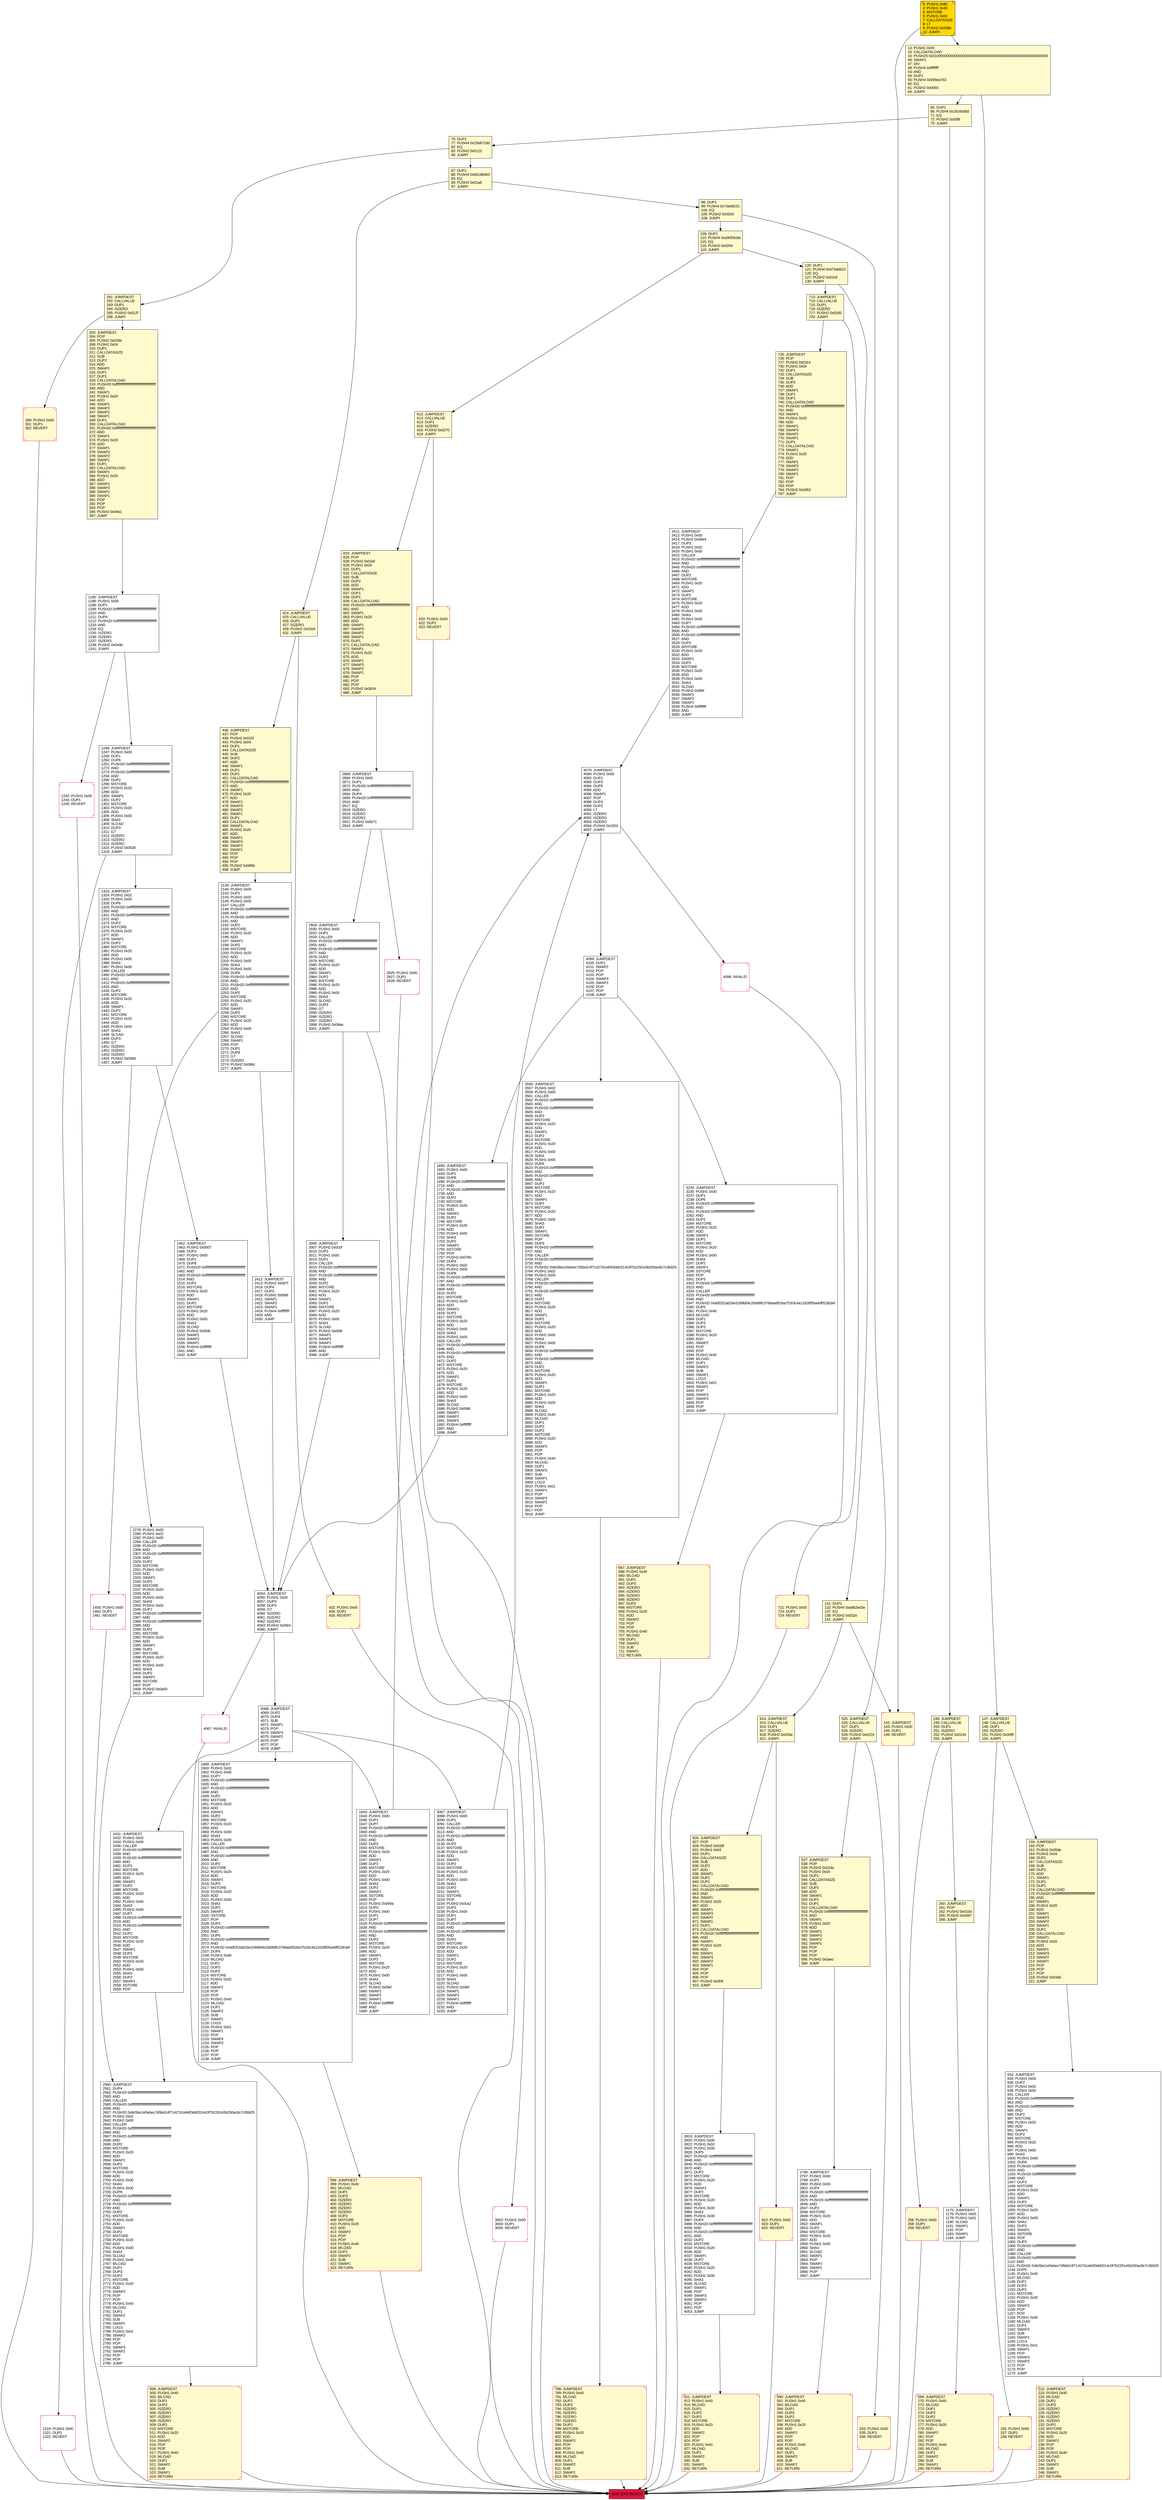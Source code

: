digraph G {
bgcolor=transparent rankdir=UD;
node [shape=box style=filled color=black fillcolor=white fontname=arial fontcolor=black];
98 [label="98: DUP1\l99: PUSH4 0x70a08231\l104: EQ\l105: PUSH2 0x020d\l108: JUMPI\l" fillcolor=lemonchiffon ];
1543 [label="1543: JUMPDEST\l1544: PUSH1 0x00\l1546: DUP1\l1547: DUP7\l1548: PUSH20 0xffffffffffffffffffffffffffffffffffffffff\l1569: AND\l1570: PUSH20 0xffffffffffffffffffffffffffffffffffffffff\l1591: AND\l1592: DUP2\l1593: MSTORE\l1594: PUSH1 0x20\l1596: ADD\l1597: SWAP1\l1598: DUP2\l1599: MSTORE\l1600: PUSH1 0x20\l1602: ADD\l1603: PUSH1 0x00\l1605: SHA3\l1606: DUP2\l1607: SWAP1\l1608: SSTORE\l1609: POP\l1610: PUSH2 0x069a\l1613: DUP3\l1614: PUSH1 0x00\l1616: DUP1\l1617: DUP7\l1618: PUSH20 0xffffffffffffffffffffffffffffffffffffffff\l1639: AND\l1640: PUSH20 0xffffffffffffffffffffffffffffffffffffffff\l1661: AND\l1662: DUP2\l1663: MSTORE\l1664: PUSH1 0x20\l1666: ADD\l1667: SWAP1\l1668: DUP2\l1669: MSTORE\l1670: PUSH1 0x20\l1672: ADD\l1673: PUSH1 0x00\l1675: SHA3\l1676: SLOAD\l1677: PUSH2 0x0fef\l1680: SWAP1\l1681: SWAP2\l1682: SWAP1\l1683: PUSH4 0xffffffff\l1688: AND\l1689: JUMP\l" ];
1175 [label="1175: JUMPDEST\l1176: PUSH1 0x00\l1178: PUSH1 0x01\l1180: SLOAD\l1181: SWAP1\l1182: POP\l1183: SWAP1\l1184: JUMP\l" ];
291 [label="291: JUMPDEST\l292: CALLVALUE\l293: DUP1\l294: ISZERO\l295: PUSH2 0x012f\l298: JUMPI\l" fillcolor=lemonchiffon ];
1319 [label="1319: PUSH1 0x00\l1321: DUP1\l1322: REVERT\l" shape=Msquare color=crimson ];
147 [label="147: JUMPDEST\l148: CALLVALUE\l149: DUP1\l150: ISZERO\l151: PUSH2 0x009f\l154: JUMPI\l" fillcolor=lemonchiffon ];
3556 [label="3556: JUMPDEST\l3557: PUSH1 0x02\l3559: PUSH1 0x00\l3561: CALLER\l3562: PUSH20 0xffffffffffffffffffffffffffffffffffffffff\l3583: AND\l3584: PUSH20 0xffffffffffffffffffffffffffffffffffffffff\l3605: AND\l3606: DUP2\l3607: MSTORE\l3608: PUSH1 0x20\l3610: ADD\l3611: SWAP1\l3612: DUP2\l3613: MSTORE\l3614: PUSH1 0x20\l3616: ADD\l3617: PUSH1 0x00\l3619: SHA3\l3620: PUSH1 0x00\l3622: DUP6\l3623: PUSH20 0xffffffffffffffffffffffffffffffffffffffff\l3644: AND\l3645: PUSH20 0xffffffffffffffffffffffffffffffffffffffff\l3666: AND\l3667: DUP2\l3668: MSTORE\l3669: PUSH1 0x20\l3671: ADD\l3672: SWAP1\l3673: DUP2\l3674: MSTORE\l3675: PUSH1 0x20\l3677: ADD\l3678: PUSH1 0x00\l3680: SHA3\l3681: DUP2\l3682: SWAP1\l3683: SSTORE\l3684: POP\l3685: DUP3\l3686: PUSH20 0xffffffffffffffffffffffffffffffffffffffff\l3707: AND\l3708: CALLER\l3709: PUSH20 0xffffffffffffffffffffffffffffffffffffffff\l3730: AND\l3731: PUSH32 0x8c5be1e5ebec7d5bd14f71427d1e84f3dd0314c0f7b2291e5b200ac8c7c3b925\l3764: PUSH1 0x02\l3766: PUSH1 0x00\l3768: CALLER\l3769: PUSH20 0xffffffffffffffffffffffffffffffffffffffff\l3790: AND\l3791: PUSH20 0xffffffffffffffffffffffffffffffffffffffff\l3812: AND\l3813: DUP2\l3814: MSTORE\l3815: PUSH1 0x20\l3817: ADD\l3818: SWAP1\l3819: DUP2\l3820: MSTORE\l3821: PUSH1 0x20\l3823: ADD\l3824: PUSH1 0x00\l3826: SHA3\l3827: PUSH1 0x00\l3829: DUP8\l3830: PUSH20 0xffffffffffffffffffffffffffffffffffffffff\l3851: AND\l3852: PUSH20 0xffffffffffffffffffffffffffffffffffffffff\l3873: AND\l3874: DUP2\l3875: MSTORE\l3876: PUSH1 0x20\l3878: ADD\l3879: SWAP1\l3880: DUP2\l3881: MSTORE\l3882: PUSH1 0x20\l3884: ADD\l3885: PUSH1 0x00\l3887: SHA3\l3888: SLOAD\l3889: PUSH1 0x40\l3891: MLOAD\l3892: DUP1\l3893: DUP3\l3894: DUP2\l3895: MSTORE\l3896: PUSH1 0x20\l3898: ADD\l3899: SWAP2\l3900: POP\l3901: POP\l3902: PUSH1 0x40\l3904: MLOAD\l3905: DUP1\l3906: SWAP2\l3907: SUB\l3908: SWAP1\l3909: LOG3\l3910: PUSH1 0x01\l3912: SWAP1\l3913: POP\l3914: SWAP3\l3915: SWAP2\l3916: POP\l3917: POP\l3918: JUMP\l" ];
299 [label="299: PUSH1 0x00\l301: DUP1\l302: REVERT\l" fillcolor=lemonchiffon shape=Msquare color=crimson ];
142 [label="142: JUMPDEST\l143: PUSH1 0x00\l145: DUP1\l146: REVERT\l" fillcolor=lemonchiffon shape=Msquare color=crimson ];
4109 [label="4109: EXIT BLOCK\l" fillcolor=crimson ];
2139 [label="2139: JUMPDEST\l2140: PUSH1 0x00\l2142: DUP1\l2143: PUSH1 0x02\l2145: PUSH1 0x00\l2147: CALLER\l2148: PUSH20 0xffffffffffffffffffffffffffffffffffffffff\l2169: AND\l2170: PUSH20 0xffffffffffffffffffffffffffffffffffffffff\l2191: AND\l2192: DUP2\l2193: MSTORE\l2194: PUSH1 0x20\l2196: ADD\l2197: SWAP1\l2198: DUP2\l2199: MSTORE\l2200: PUSH1 0x20\l2202: ADD\l2203: PUSH1 0x00\l2205: SHA3\l2206: PUSH1 0x00\l2208: DUP6\l2209: PUSH20 0xffffffffffffffffffffffffffffffffffffffff\l2230: AND\l2231: PUSH20 0xffffffffffffffffffffffffffffffffffffffff\l2252: AND\l2253: DUP2\l2254: MSTORE\l2255: PUSH1 0x20\l2257: ADD\l2258: SWAP1\l2259: DUP2\l2260: MSTORE\l2261: PUSH1 0x20\l2263: ADD\l2264: PUSH1 0x00\l2266: SHA3\l2267: SLOAD\l2268: SWAP1\l2269: POP\l2270: DUP1\l2271: DUP4\l2272: GT\l2273: ISZERO\l2274: PUSH2 0x096c\l2277: JUMPI\l" ];
432 [label="432: PUSH1 0x00\l434: DUP1\l435: REVERT\l" fillcolor=lemonchiffon shape=Msquare color=crimson ];
687 [label="687: JUMPDEST\l688: PUSH1 0x40\l690: MLOAD\l691: DUP1\l692: DUP3\l693: ISZERO\l694: ISZERO\l695: ISZERO\l696: ISZERO\l697: DUP2\l698: MSTORE\l699: PUSH1 0x20\l701: ADD\l702: SWAP2\l703: POP\l704: POP\l705: PUSH1 0x40\l707: MLOAD\l708: DUP1\l709: SWAP2\l710: SUB\l711: SWAP1\l712: RETURN\l" fillcolor=lemonchiffon shape=Msquare color=crimson ];
1458 [label="1458: PUSH1 0x00\l1460: DUP1\l1461: REVERT\l" shape=Msquare color=crimson ];
109 [label="109: DUP1\l110: PUSH4 0xa9059cbb\l115: EQ\l116: PUSH2 0x0264\l119: JUMPI\l" fillcolor=lemonchiffon ];
822 [label="822: PUSH1 0x00\l824: DUP1\l825: REVERT\l" fillcolor=lemonchiffon shape=Msquare color=crimson ];
1690 [label="1690: JUMPDEST\l1691: PUSH1 0x00\l1693: DUP1\l1694: DUP6\l1695: PUSH20 0xffffffffffffffffffffffffffffffffffffffff\l1716: AND\l1717: PUSH20 0xffffffffffffffffffffffffffffffffffffffff\l1738: AND\l1739: DUP2\l1740: MSTORE\l1741: PUSH1 0x20\l1743: ADD\l1744: SWAP1\l1745: DUP2\l1746: MSTORE\l1747: PUSH1 0x20\l1749: ADD\l1750: PUSH1 0x00\l1752: SHA3\l1753: DUP2\l1754: SWAP1\l1755: SSTORE\l1756: POP\l1757: PUSH2 0x076b\l1760: DUP3\l1761: PUSH1 0x02\l1763: PUSH1 0x00\l1765: DUP8\l1766: PUSH20 0xffffffffffffffffffffffffffffffffffffffff\l1787: AND\l1788: PUSH20 0xffffffffffffffffffffffffffffffffffffffff\l1809: AND\l1810: DUP2\l1811: MSTORE\l1812: PUSH1 0x20\l1814: ADD\l1815: SWAP1\l1816: DUP2\l1817: MSTORE\l1818: PUSH1 0x20\l1820: ADD\l1821: PUSH1 0x00\l1823: SHA3\l1824: PUSH1 0x00\l1826: CALLER\l1827: PUSH20 0xffffffffffffffffffffffffffffffffffffffff\l1848: AND\l1849: PUSH20 0xffffffffffffffffffffffffffffffffffffffff\l1870: AND\l1871: DUP2\l1872: MSTORE\l1873: PUSH1 0x20\l1875: ADD\l1876: SWAP1\l1877: DUP2\l1878: MSTORE\l1879: PUSH1 0x20\l1881: ADD\l1882: PUSH1 0x00\l1884: SHA3\l1885: SLOAD\l1886: PUSH2 0x0fd6\l1889: SWAP1\l1890: SWAP2\l1891: SWAP1\l1892: PUSH4 0xffffffff\l1897: AND\l1898: JUMP\l" ];
13 [label="13: PUSH1 0x00\l15: CALLDATALOAD\l16: PUSH29 0x0100000000000000000000000000000000000000000000000000000000\l46: SWAP1\l47: DIV\l48: PUSH4 0xffffffff\l53: AND\l54: DUP1\l55: PUSH4 0x095ea7b3\l60: EQ\l61: PUSH2 0x0093\l64: JUMPI\l" fillcolor=lemonchiffon ];
525 [label="525: JUMPDEST\l526: CALLVALUE\l527: DUP1\l528: ISZERO\l529: PUSH2 0x0219\l532: JUMPI\l" fillcolor=lemonchiffon ];
1899 [label="1899: JUMPDEST\l1900: PUSH1 0x02\l1902: PUSH1 0x00\l1904: DUP7\l1905: PUSH20 0xffffffffffffffffffffffffffffffffffffffff\l1926: AND\l1927: PUSH20 0xffffffffffffffffffffffffffffffffffffffff\l1948: AND\l1949: DUP2\l1950: MSTORE\l1951: PUSH1 0x20\l1953: ADD\l1954: SWAP1\l1955: DUP2\l1956: MSTORE\l1957: PUSH1 0x20\l1959: ADD\l1960: PUSH1 0x00\l1962: SHA3\l1963: PUSH1 0x00\l1965: CALLER\l1966: PUSH20 0xffffffffffffffffffffffffffffffffffffffff\l1987: AND\l1988: PUSH20 0xffffffffffffffffffffffffffffffffffffffff\l2009: AND\l2010: DUP2\l2011: MSTORE\l2012: PUSH1 0x20\l2014: ADD\l2015: SWAP1\l2016: DUP2\l2017: MSTORE\l2018: PUSH1 0x20\l2020: ADD\l2021: PUSH1 0x00\l2023: SHA3\l2024: DUP2\l2025: SWAP1\l2026: SSTORE\l2027: POP\l2028: DUP3\l2029: PUSH20 0xffffffffffffffffffffffffffffffffffffffff\l2050: AND\l2051: DUP5\l2052: PUSH20 0xffffffffffffffffffffffffffffffffffffffff\l2073: AND\l2074: PUSH32 0xddf252ad1be2c89b69c2b068fc378daa952ba7f163c4a11628f55a4df523b3ef\l2107: DUP5\l2108: PUSH1 0x40\l2110: MLOAD\l2111: DUP1\l2112: DUP3\l2113: DUP2\l2114: MSTORE\l2115: PUSH1 0x20\l2117: ADD\l2118: SWAP2\l2119: POP\l2120: POP\l2121: PUSH1 0x40\l2123: MLOAD\l2124: DUP1\l2125: SWAP2\l2126: SUB\l2127: SWAP1\l2128: LOG3\l2129: PUSH1 0x01\l2131: SWAP1\l2132: POP\l2133: SWAP4\l2134: SWAP3\l2135: POP\l2136: POP\l2137: POP\l2138: JUMP\l" ];
3002 [label="3002: PUSH1 0x00\l3004: DUP1\l3005: REVERT\l" shape=Msquare color=crimson ];
256 [label="256: PUSH1 0x00\l258: DUP1\l259: REVERT\l" fillcolor=lemonchiffon shape=Msquare color=crimson ];
1323 [label="1323: JUMPDEST\l1324: PUSH1 0x02\l1326: PUSH1 0x00\l1328: DUP6\l1329: PUSH20 0xffffffffffffffffffffffffffffffffffffffff\l1350: AND\l1351: PUSH20 0xffffffffffffffffffffffffffffffffffffffff\l1372: AND\l1373: DUP2\l1374: MSTORE\l1375: PUSH1 0x20\l1377: ADD\l1378: SWAP1\l1379: DUP2\l1380: MSTORE\l1381: PUSH1 0x20\l1383: ADD\l1384: PUSH1 0x00\l1386: SHA3\l1387: PUSH1 0x00\l1389: CALLER\l1390: PUSH20 0xffffffffffffffffffffffffffffffffffffffff\l1411: AND\l1412: PUSH20 0xffffffffffffffffffffffffffffffffffffffff\l1433: AND\l1434: DUP2\l1435: MSTORE\l1436: PUSH1 0x20\l1438: ADD\l1439: SWAP1\l1440: DUP2\l1441: MSTORE\l1442: PUSH1 0x20\l1444: ADD\l1445: PUSH1 0x00\l1447: SHA3\l1448: SLOAD\l1449: DUP3\l1450: GT\l1451: ISZERO\l1452: ISZERO\l1453: ISZERO\l1454: PUSH2 0x05b6\l1457: JUMPI\l" ];
4054 [label="4054: JUMPDEST\l4055: PUSH1 0x00\l4057: DUP3\l4058: DUP3\l4059: GT\l4060: ISZERO\l4061: ISZERO\l4062: ISZERO\l4063: PUSH2 0x0fe4\l4066: JUMPI\l" ];
3006 [label="3006: JUMPDEST\l3007: PUSH2 0x0c0f\l3010: DUP3\l3011: PUSH1 0x00\l3013: DUP1\l3014: CALLER\l3015: PUSH20 0xffffffffffffffffffffffffffffffffffffffff\l3036: AND\l3037: PUSH20 0xffffffffffffffffffffffffffffffffffffffff\l3058: AND\l3059: DUP2\l3060: MSTORE\l3061: PUSH1 0x20\l3063: ADD\l3064: SWAP1\l3065: DUP2\l3066: MSTORE\l3067: PUSH1 0x20\l3069: ADD\l3070: PUSH1 0x00\l3072: SHA3\l3073: SLOAD\l3074: PUSH2 0x0fd6\l3077: SWAP1\l3078: SWAP2\l3079: SWAP1\l3080: PUSH4 0xffffffff\l3085: AND\l3086: JUMP\l" ];
788 [label="788: JUMPDEST\l789: PUSH1 0x40\l791: MLOAD\l792: DUP1\l793: DUP3\l794: ISZERO\l795: ISZERO\l796: ISZERO\l797: ISZERO\l798: DUP2\l799: MSTORE\l800: PUSH1 0x20\l802: ADD\l803: SWAP2\l804: POP\l805: POP\l806: PUSH1 0x40\l808: MLOAD\l809: DUP1\l810: SWAP2\l811: SUB\l812: SWAP1\l813: RETURN\l" fillcolor=lemonchiffon shape=Msquare color=crimson ];
826 [label="826: JUMPDEST\l827: POP\l828: PUSH2 0x038f\l831: PUSH1 0x04\l833: DUP1\l834: CALLDATASIZE\l835: SUB\l836: DUP2\l837: ADD\l838: SWAP1\l839: DUP1\l840: DUP1\l841: CALLDATALOAD\l842: PUSH20 0xffffffffffffffffffffffffffffffffffffffff\l863: AND\l864: SWAP1\l865: PUSH1 0x20\l867: ADD\l868: SWAP1\l869: SWAP3\l870: SWAP2\l871: SWAP1\l872: DUP1\l873: CALLDATALOAD\l874: PUSH20 0xffffffffffffffffffffffffffffffffffffffff\l895: AND\l896: SWAP1\l897: PUSH1 0x20\l899: ADD\l900: SWAP1\l901: SWAP3\l902: SWAP2\l903: SWAP1\l904: POP\l905: POP\l906: POP\l907: PUSH2 0x0f4f\l910: JUMP\l" fillcolor=lemonchiffon ];
713 [label="713: JUMPDEST\l714: CALLVALUE\l715: DUP1\l716: ISZERO\l717: PUSH2 0x02d5\l720: JUMPI\l" fillcolor=lemonchiffon ];
1185 [label="1185: JUMPDEST\l1186: PUSH1 0x00\l1188: DUP1\l1189: PUSH20 0xffffffffffffffffffffffffffffffffffffffff\l1210: AND\l1211: DUP4\l1212: PUSH20 0xffffffffffffffffffffffffffffffffffffffff\l1233: AND\l1234: EQ\l1235: ISZERO\l1236: ISZERO\l1237: ISZERO\l1238: PUSH2 0x04de\l1241: JUMPI\l" ];
624 [label="624: JUMPDEST\l625: POP\l626: PUSH2 0x02af\l629: PUSH1 0x04\l631: DUP1\l632: CALLDATASIZE\l633: SUB\l634: DUP2\l635: ADD\l636: SWAP1\l637: DUP1\l638: DUP1\l639: CALLDATALOAD\l640: PUSH20 0xffffffffffffffffffffffffffffffffffffffff\l661: AND\l662: SWAP1\l663: PUSH1 0x20\l665: ADD\l666: SWAP1\l667: SWAP3\l668: SWAP2\l669: SWAP1\l670: DUP1\l671: CALLDATALOAD\l672: SWAP1\l673: PUSH1 0x20\l675: ADD\l676: SWAP1\l677: SWAP3\l678: SWAP2\l679: SWAP1\l680: POP\l681: POP\l682: POP\l683: PUSH2 0x0b34\l686: JUMP\l" fillcolor=lemonchiffon ];
398 [label="398: JUMPDEST\l399: PUSH1 0x40\l401: MLOAD\l402: DUP1\l403: DUP3\l404: ISZERO\l405: ISZERO\l406: ISZERO\l407: ISZERO\l408: DUP2\l409: MSTORE\l410: PUSH1 0x20\l412: ADD\l413: SWAP2\l414: POP\l415: POP\l416: PUSH1 0x40\l418: MLOAD\l419: DUP1\l420: SWAP2\l421: SUB\l422: SWAP1\l423: RETURN\l" fillcolor=lemonchiffon shape=Msquare color=crimson ];
3411 [label="3411: JUMPDEST\l3412: PUSH1 0x00\l3414: PUSH2 0x0de4\l3417: DUP3\l3418: PUSH1 0x02\l3420: PUSH1 0x00\l3422: CALLER\l3423: PUSH20 0xffffffffffffffffffffffffffffffffffffffff\l3444: AND\l3445: PUSH20 0xffffffffffffffffffffffffffffffffffffffff\l3466: AND\l3467: DUP2\l3468: MSTORE\l3469: PUSH1 0x20\l3471: ADD\l3472: SWAP1\l3473: DUP2\l3474: MSTORE\l3475: PUSH1 0x20\l3477: ADD\l3478: PUSH1 0x00\l3480: SHA3\l3481: PUSH1 0x00\l3483: DUP7\l3484: PUSH20 0xffffffffffffffffffffffffffffffffffffffff\l3505: AND\l3506: PUSH20 0xffffffffffffffffffffffffffffffffffffffff\l3527: AND\l3528: DUP2\l3529: MSTORE\l3530: PUSH1 0x20\l3532: ADD\l3533: SWAP1\l3534: DUP2\l3535: MSTORE\l3536: PUSH1 0x20\l3538: ADD\l3539: PUSH1 0x00\l3541: SHA3\l3542: SLOAD\l3543: PUSH2 0x0fef\l3546: SWAP1\l3547: SWAP2\l3548: SWAP1\l3549: PUSH4 0xffffffff\l3554: AND\l3555: JUMP\l" ];
1246 [label="1246: JUMPDEST\l1247: PUSH1 0x00\l1249: DUP1\l1250: DUP6\l1251: PUSH20 0xffffffffffffffffffffffffffffffffffffffff\l1272: AND\l1273: PUSH20 0xffffffffffffffffffffffffffffffffffffffff\l1294: AND\l1295: DUP2\l1296: MSTORE\l1297: PUSH1 0x20\l1299: ADD\l1300: SWAP1\l1301: DUP2\l1302: MSTORE\l1303: PUSH1 0x20\l1305: ADD\l1306: PUSH1 0x00\l1308: SHA3\l1309: SLOAD\l1310: DUP3\l1311: GT\l1312: ISZERO\l1313: ISZERO\l1314: ISZERO\l1315: PUSH2 0x052b\l1318: JUMPI\l" ];
120 [label="120: DUP1\l121: PUSH4 0xd73dd623\l126: EQ\l127: PUSH2 0x02c9\l130: JUMPI\l" fillcolor=lemonchiffon ];
533 [label="533: PUSH1 0x00\l535: DUP1\l536: REVERT\l" fillcolor=lemonchiffon shape=Msquare color=crimson ];
155 [label="155: PUSH1 0x00\l157: DUP1\l158: REVERT\l" fillcolor=lemonchiffon shape=Msquare color=crimson ];
1462 [label="1462: JUMPDEST\l1463: PUSH2 0x0607\l1466: DUP3\l1467: PUSH1 0x00\l1469: DUP1\l1470: DUP8\l1471: PUSH20 0xffffffffffffffffffffffffffffffffffffffff\l1492: AND\l1493: PUSH20 0xffffffffffffffffffffffffffffffffffffffff\l1514: AND\l1515: DUP2\l1516: MSTORE\l1517: PUSH1 0x20\l1519: ADD\l1520: SWAP1\l1521: DUP2\l1522: MSTORE\l1523: PUSH1 0x20\l1525: ADD\l1526: PUSH1 0x00\l1528: SHA3\l1529: SLOAD\l1530: PUSH2 0x0fd6\l1533: SWAP1\l1534: SWAP2\l1535: SWAP1\l1536: PUSH4 0xffffffff\l1541: AND\l1542: JUMP\l" ];
2431 [label="2431: JUMPDEST\l2432: PUSH1 0x02\l2434: PUSH1 0x00\l2436: CALLER\l2437: PUSH20 0xffffffffffffffffffffffffffffffffffffffff\l2458: AND\l2459: PUSH20 0xffffffffffffffffffffffffffffffffffffffff\l2480: AND\l2481: DUP2\l2482: MSTORE\l2483: PUSH1 0x20\l2485: ADD\l2486: SWAP1\l2487: DUP2\l2488: MSTORE\l2489: PUSH1 0x20\l2491: ADD\l2492: PUSH1 0x00\l2494: SHA3\l2495: PUSH1 0x00\l2497: DUP7\l2498: PUSH20 0xffffffffffffffffffffffffffffffffffffffff\l2519: AND\l2520: PUSH20 0xffffffffffffffffffffffffffffffffffffffff\l2541: AND\l2542: DUP2\l2543: MSTORE\l2544: PUSH1 0x20\l2546: ADD\l2547: SWAP1\l2548: DUP2\l2549: MSTORE\l2550: PUSH1 0x20\l2552: ADD\l2553: PUSH1 0x00\l2555: SHA3\l2556: DUP2\l2557: SWAP1\l2558: SSTORE\l2559: POP\l" ];
911 [label="911: JUMPDEST\l912: PUSH1 0x40\l914: MLOAD\l915: DUP1\l916: DUP3\l917: DUP2\l918: MSTORE\l919: PUSH1 0x20\l921: ADD\l922: SWAP2\l923: POP\l924: POP\l925: PUSH1 0x40\l927: MLOAD\l928: DUP1\l929: SWAP2\l930: SUB\l931: SWAP1\l932: RETURN\l" fillcolor=lemonchiffon shape=Msquare color=crimson ];
4098 [label="4098: INVALID\l" shape=Msquare color=crimson ];
269 [label="269: JUMPDEST\l270: PUSH1 0x40\l272: MLOAD\l273: DUP1\l274: DUP3\l275: DUP2\l276: MSTORE\l277: PUSH1 0x20\l279: ADD\l280: SWAP2\l281: POP\l282: POP\l283: PUSH1 0x40\l285: MLOAD\l286: DUP1\l287: SWAP2\l288: SUB\l289: SWAP1\l290: RETURN\l" fillcolor=lemonchiffon shape=Msquare color=crimson ];
814 [label="814: JUMPDEST\l815: CALLVALUE\l816: DUP1\l817: ISZERO\l818: PUSH2 0x033a\l821: JUMPI\l" fillcolor=lemonchiffon ];
159 [label="159: JUMPDEST\l160: POP\l161: PUSH2 0x00de\l164: PUSH1 0x04\l166: DUP1\l167: CALLDATASIZE\l168: SUB\l169: DUP2\l170: ADD\l171: SWAP1\l172: DUP1\l173: DUP1\l174: CALLDATALOAD\l175: PUSH20 0xffffffffffffffffffffffffffffffffffffffff\l196: AND\l197: SWAP1\l198: PUSH1 0x20\l200: ADD\l201: SWAP1\l202: SWAP3\l203: SWAP2\l204: SWAP1\l205: DUP1\l206: CALLDATALOAD\l207: SWAP1\l208: PUSH1 0x20\l210: ADD\l211: SWAP1\l212: SWAP3\l213: SWAP2\l214: SWAP1\l215: POP\l216: POP\l217: POP\l218: PUSH2 0x03a5\l221: JUMP\l" fillcolor=lemonchiffon ];
537 [label="537: JUMPDEST\l538: POP\l539: PUSH2 0x024e\l542: PUSH1 0x04\l544: DUP1\l545: CALLDATASIZE\l546: SUB\l547: DUP2\l548: ADD\l549: SWAP1\l550: DUP1\l551: DUP1\l552: CALLDATALOAD\l553: PUSH20 0xffffffffffffffffffffffffffffffffffffffff\l574: AND\l575: SWAP1\l576: PUSH1 0x20\l578: ADD\l579: SWAP1\l580: SWAP3\l581: SWAP2\l582: SWAP1\l583: POP\l584: POP\l585: POP\l586: PUSH2 0x0aec\l589: JUMP\l" fillcolor=lemonchiffon ];
131 [label="131: DUP1\l132: PUSH4 0xdd62ed3e\l137: EQ\l138: PUSH2 0x032e\l141: JUMPI\l" fillcolor=lemonchiffon ];
2412 [label="2412: JUMPDEST\l2413: PUSH2 0x097f\l2416: DUP4\l2417: DUP3\l2418: PUSH2 0x0fd6\l2421: SWAP1\l2422: SWAP2\l2423: SWAP1\l2424: PUSH4 0xffffffff\l2429: AND\l2430: JUMP\l" ];
2929 [label="2929: JUMPDEST\l2930: PUSH1 0x00\l2932: DUP1\l2933: CALLER\l2934: PUSH20 0xffffffffffffffffffffffffffffffffffffffff\l2955: AND\l2956: PUSH20 0xffffffffffffffffffffffffffffffffffffffff\l2977: AND\l2978: DUP2\l2979: MSTORE\l2980: PUSH1 0x20\l2982: ADD\l2983: SWAP1\l2984: DUP2\l2985: MSTORE\l2986: PUSH1 0x20\l2988: ADD\l2989: PUSH1 0x00\l2991: SHA3\l2992: SLOAD\l2993: DUP3\l2994: GT\l2995: ISZERO\l2996: ISZERO\l2997: ISZERO\l2998: PUSH2 0x0bbe\l3001: JUMPI\l" ];
65 [label="65: DUP1\l66: PUSH4 0x18160ddd\l71: EQ\l72: PUSH2 0x00f8\l75: JUMPI\l" fillcolor=lemonchiffon ];
2925 [label="2925: PUSH1 0x00\l2927: DUP1\l2928: REVERT\l" shape=Msquare color=crimson ];
620 [label="620: PUSH1 0x00\l622: DUP1\l623: REVERT\l" fillcolor=lemonchiffon shape=Msquare color=crimson ];
499 [label="499: JUMPDEST\l500: PUSH1 0x40\l502: MLOAD\l503: DUP1\l504: DUP3\l505: ISZERO\l506: ISZERO\l507: ISZERO\l508: ISZERO\l509: DUP2\l510: MSTORE\l511: PUSH1 0x20\l513: ADD\l514: SWAP2\l515: POP\l516: POP\l517: PUSH1 0x40\l519: MLOAD\l520: DUP1\l521: SWAP2\l522: SUB\l523: SWAP1\l524: RETURN\l" fillcolor=lemonchiffon shape=Msquare color=crimson ];
2278 [label="2278: PUSH1 0x00\l2280: PUSH1 0x02\l2282: PUSH1 0x00\l2284: CALLER\l2285: PUSH20 0xffffffffffffffffffffffffffffffffffffffff\l2306: AND\l2307: PUSH20 0xffffffffffffffffffffffffffffffffffffffff\l2328: AND\l2329: DUP2\l2330: MSTORE\l2331: PUSH1 0x20\l2333: ADD\l2334: SWAP1\l2335: DUP2\l2336: MSTORE\l2337: PUSH1 0x20\l2339: ADD\l2340: PUSH1 0x00\l2342: SHA3\l2343: PUSH1 0x00\l2345: DUP7\l2346: PUSH20 0xffffffffffffffffffffffffffffffffffffffff\l2367: AND\l2368: PUSH20 0xffffffffffffffffffffffffffffffffffffffff\l2389: AND\l2390: DUP2\l2391: MSTORE\l2392: PUSH1 0x20\l2394: ADD\l2395: SWAP1\l2396: DUP2\l2397: MSTORE\l2398: PUSH1 0x20\l2400: ADD\l2401: PUSH1 0x00\l2403: SHA3\l2404: DUP2\l2405: SWAP1\l2406: SSTORE\l2407: POP\l2408: PUSH2 0x0a00\l2411: JUMP\l" ];
2868 [label="2868: JUMPDEST\l2869: PUSH1 0x00\l2871: DUP1\l2872: PUSH20 0xffffffffffffffffffffffffffffffffffffffff\l2893: AND\l2894: DUP4\l2895: PUSH20 0xffffffffffffffffffffffffffffffffffffffff\l2916: AND\l2917: EQ\l2918: ISZERO\l2919: ISZERO\l2920: ISZERO\l2921: PUSH2 0x0b71\l2924: JUMPI\l" ];
3919 [label="3919: JUMPDEST\l3920: PUSH1 0x00\l3922: PUSH1 0x02\l3924: PUSH1 0x00\l3926: DUP5\l3927: PUSH20 0xffffffffffffffffffffffffffffffffffffffff\l3948: AND\l3949: PUSH20 0xffffffffffffffffffffffffffffffffffffffff\l3970: AND\l3971: DUP2\l3972: MSTORE\l3973: PUSH1 0x20\l3975: ADD\l3976: SWAP1\l3977: DUP2\l3978: MSTORE\l3979: PUSH1 0x20\l3981: ADD\l3982: PUSH1 0x00\l3984: SHA3\l3985: PUSH1 0x00\l3987: DUP4\l3988: PUSH20 0xffffffffffffffffffffffffffffffffffffffff\l4009: AND\l4010: PUSH20 0xffffffffffffffffffffffffffffffffffffffff\l4031: AND\l4032: DUP2\l4033: MSTORE\l4034: PUSH1 0x20\l4036: ADD\l4037: SWAP1\l4038: DUP2\l4039: MSTORE\l4040: PUSH1 0x20\l4042: ADD\l4043: PUSH1 0x00\l4045: SHA3\l4046: SLOAD\l4047: SWAP1\l4048: POP\l4049: SWAP3\l4050: SWAP2\l4051: POP\l4052: POP\l4053: JUMP\l" ];
3087 [label="3087: JUMPDEST\l3088: PUSH1 0x00\l3090: DUP1\l3091: CALLER\l3092: PUSH20 0xffffffffffffffffffffffffffffffffffffffff\l3113: AND\l3114: PUSH20 0xffffffffffffffffffffffffffffffffffffffff\l3135: AND\l3136: DUP2\l3137: MSTORE\l3138: PUSH1 0x20\l3140: ADD\l3141: SWAP1\l3142: DUP2\l3143: MSTORE\l3144: PUSH1 0x20\l3146: ADD\l3147: PUSH1 0x00\l3149: SHA3\l3150: DUP2\l3151: SWAP1\l3152: SSTORE\l3153: POP\l3154: PUSH2 0x0ca2\l3157: DUP3\l3158: PUSH1 0x00\l3160: DUP1\l3161: DUP7\l3162: PUSH20 0xffffffffffffffffffffffffffffffffffffffff\l3183: AND\l3184: PUSH20 0xffffffffffffffffffffffffffffffffffffffff\l3205: AND\l3206: DUP2\l3207: MSTORE\l3208: PUSH1 0x20\l3210: ADD\l3211: SWAP1\l3212: DUP2\l3213: MSTORE\l3214: PUSH1 0x20\l3216: ADD\l3217: PUSH1 0x00\l3219: SHA3\l3220: SLOAD\l3221: PUSH2 0x0fef\l3224: SWAP1\l3225: SWAP2\l3226: SWAP1\l3227: PUSH4 0xffffffff\l3232: AND\l3233: JUMP\l" ];
436 [label="436: JUMPDEST\l437: POP\l438: PUSH2 0x01f3\l441: PUSH1 0x04\l443: DUP1\l444: CALLDATASIZE\l445: SUB\l446: DUP2\l447: ADD\l448: SWAP1\l449: DUP1\l450: DUP1\l451: CALLDATALOAD\l452: PUSH20 0xffffffffffffffffffffffffffffffffffffffff\l473: AND\l474: SWAP1\l475: PUSH1 0x20\l477: ADD\l478: SWAP1\l479: SWAP3\l480: SWAP2\l481: SWAP1\l482: DUP1\l483: CALLDATALOAD\l484: SWAP1\l485: PUSH1 0x20\l487: ADD\l488: SWAP1\l489: SWAP3\l490: SWAP2\l491: SWAP1\l492: POP\l493: POP\l494: POP\l495: PUSH2 0x085b\l498: JUMP\l" fillcolor=lemonchiffon ];
87 [label="87: DUP1\l88: PUSH4 0x66188463\l93: EQ\l94: PUSH2 0x01a8\l97: JUMPI\l" fillcolor=lemonchiffon ];
424 [label="424: JUMPDEST\l425: CALLVALUE\l426: DUP1\l427: ISZERO\l428: PUSH2 0x01b4\l431: JUMPI\l" fillcolor=lemonchiffon ];
4067 [label="4067: INVALID\l" shape=Msquare color=crimson ];
4068 [label="4068: JUMPDEST\l4069: DUP2\l4070: DUP4\l4071: SUB\l4072: SWAP1\l4073: POP\l4074: SWAP3\l4075: SWAP2\l4076: POP\l4077: POP\l4078: JUMP\l" ];
222 [label="222: JUMPDEST\l223: PUSH1 0x40\l225: MLOAD\l226: DUP1\l227: DUP3\l228: ISZERO\l229: ISZERO\l230: ISZERO\l231: ISZERO\l232: DUP2\l233: MSTORE\l234: PUSH1 0x20\l236: ADD\l237: SWAP2\l238: POP\l239: POP\l240: PUSH1 0x40\l242: MLOAD\l243: DUP1\l244: SWAP2\l245: SUB\l246: SWAP1\l247: RETURN\l" fillcolor=lemonchiffon shape=Msquare color=crimson ];
248 [label="248: JUMPDEST\l249: CALLVALUE\l250: DUP1\l251: ISZERO\l252: PUSH2 0x0104\l255: JUMPI\l" fillcolor=lemonchiffon ];
933 [label="933: JUMPDEST\l934: PUSH1 0x00\l936: DUP2\l937: PUSH1 0x02\l939: PUSH1 0x00\l941: CALLER\l942: PUSH20 0xffffffffffffffffffffffffffffffffffffffff\l963: AND\l964: PUSH20 0xffffffffffffffffffffffffffffffffffffffff\l985: AND\l986: DUP2\l987: MSTORE\l988: PUSH1 0x20\l990: ADD\l991: SWAP1\l992: DUP2\l993: MSTORE\l994: PUSH1 0x20\l996: ADD\l997: PUSH1 0x00\l999: SHA3\l1000: PUSH1 0x00\l1002: DUP6\l1003: PUSH20 0xffffffffffffffffffffffffffffffffffffffff\l1024: AND\l1025: PUSH20 0xffffffffffffffffffffffffffffffffffffffff\l1046: AND\l1047: DUP2\l1048: MSTORE\l1049: PUSH1 0x20\l1051: ADD\l1052: SWAP1\l1053: DUP2\l1054: MSTORE\l1055: PUSH1 0x20\l1057: ADD\l1058: PUSH1 0x00\l1060: SHA3\l1061: DUP2\l1062: SWAP1\l1063: SSTORE\l1064: POP\l1065: DUP3\l1066: PUSH20 0xffffffffffffffffffffffffffffffffffffffff\l1087: AND\l1088: CALLER\l1089: PUSH20 0xffffffffffffffffffffffffffffffffffffffff\l1110: AND\l1111: PUSH32 0x8c5be1e5ebec7d5bd14f71427d1e84f3dd0314c0f7b2291e5b200ac8c7c3b925\l1144: DUP5\l1145: PUSH1 0x40\l1147: MLOAD\l1148: DUP1\l1149: DUP3\l1150: DUP2\l1151: MSTORE\l1152: PUSH1 0x20\l1154: ADD\l1155: SWAP2\l1156: POP\l1157: POP\l1158: PUSH1 0x40\l1160: MLOAD\l1161: DUP1\l1162: SWAP2\l1163: SUB\l1164: SWAP1\l1165: LOG3\l1166: PUSH1 0x01\l1168: SWAP1\l1169: POP\l1170: SWAP3\l1171: SWAP2\l1172: POP\l1173: POP\l1174: JUMP\l" ];
260 [label="260: JUMPDEST\l261: POP\l262: PUSH2 0x010d\l265: PUSH2 0x0497\l268: JUMP\l" fillcolor=lemonchiffon ];
2560 [label="2560: JUMPDEST\l2561: DUP4\l2562: PUSH20 0xffffffffffffffffffffffffffffffffffffffff\l2583: AND\l2584: CALLER\l2585: PUSH20 0xffffffffffffffffffffffffffffffffffffffff\l2606: AND\l2607: PUSH32 0x8c5be1e5ebec7d5bd14f71427d1e84f3dd0314c0f7b2291e5b200ac8c7c3b925\l2640: PUSH1 0x02\l2642: PUSH1 0x00\l2644: CALLER\l2645: PUSH20 0xffffffffffffffffffffffffffffffffffffffff\l2666: AND\l2667: PUSH20 0xffffffffffffffffffffffffffffffffffffffff\l2688: AND\l2689: DUP2\l2690: MSTORE\l2691: PUSH1 0x20\l2693: ADD\l2694: SWAP1\l2695: DUP2\l2696: MSTORE\l2697: PUSH1 0x20\l2699: ADD\l2700: PUSH1 0x00\l2702: SHA3\l2703: PUSH1 0x00\l2705: DUP9\l2706: PUSH20 0xffffffffffffffffffffffffffffffffffffffff\l2727: AND\l2728: PUSH20 0xffffffffffffffffffffffffffffffffffffffff\l2749: AND\l2750: DUP2\l2751: MSTORE\l2752: PUSH1 0x20\l2754: ADD\l2755: SWAP1\l2756: DUP2\l2757: MSTORE\l2758: PUSH1 0x20\l2760: ADD\l2761: PUSH1 0x00\l2763: SHA3\l2764: SLOAD\l2765: PUSH1 0x40\l2767: MLOAD\l2768: DUP1\l2769: DUP3\l2770: DUP2\l2771: MSTORE\l2772: PUSH1 0x20\l2774: ADD\l2775: SWAP2\l2776: POP\l2777: POP\l2778: PUSH1 0x40\l2780: MLOAD\l2781: DUP1\l2782: SWAP2\l2783: SUB\l2784: SWAP1\l2785: LOG3\l2786: PUSH1 0x01\l2788: SWAP2\l2789: POP\l2790: POP\l2791: SWAP3\l2792: SWAP2\l2793: POP\l2794: POP\l2795: JUMP\l" ];
4099 [label="4099: JUMPDEST\l4100: DUP1\l4101: SWAP2\l4102: POP\l4103: POP\l4104: SWAP3\l4105: SWAP2\l4106: POP\l4107: POP\l4108: JUMP\l" ];
612 [label="612: JUMPDEST\l613: CALLVALUE\l614: DUP1\l615: ISZERO\l616: PUSH2 0x0270\l619: JUMPI\l" fillcolor=lemonchiffon ];
303 [label="303: JUMPDEST\l304: POP\l305: PUSH2 0x018e\l308: PUSH1 0x04\l310: DUP1\l311: CALLDATASIZE\l312: SUB\l313: DUP2\l314: ADD\l315: SWAP1\l316: DUP1\l317: DUP1\l318: CALLDATALOAD\l319: PUSH20 0xffffffffffffffffffffffffffffffffffffffff\l340: AND\l341: SWAP1\l342: PUSH1 0x20\l344: ADD\l345: SWAP1\l346: SWAP3\l347: SWAP2\l348: SWAP1\l349: DUP1\l350: CALLDATALOAD\l351: PUSH20 0xffffffffffffffffffffffffffffffffffffffff\l372: AND\l373: SWAP1\l374: PUSH1 0x20\l376: ADD\l377: SWAP1\l378: SWAP3\l379: SWAP2\l380: SWAP1\l381: DUP1\l382: CALLDATALOAD\l383: SWAP1\l384: PUSH1 0x20\l386: ADD\l387: SWAP1\l388: SWAP3\l389: SWAP2\l390: SWAP1\l391: POP\l392: POP\l393: POP\l394: PUSH2 0x04a1\l397: JUMP\l" fillcolor=lemonchiffon ];
4079 [label="4079: JUMPDEST\l4080: PUSH1 0x00\l4082: DUP1\l4083: DUP3\l4084: DUP5\l4085: ADD\l4086: SWAP1\l4087: POP\l4088: DUP4\l4089: DUP2\l4090: LT\l4091: ISZERO\l4092: ISZERO\l4093: ISZERO\l4094: PUSH2 0x1003\l4097: JUMPI\l" ];
721 [label="721: PUSH1 0x00\l723: DUP1\l724: REVERT\l" fillcolor=lemonchiffon shape=Msquare color=crimson ];
0 [label="0: PUSH1 0x80\l2: PUSH1 0x40\l4: MSTORE\l5: PUSH1 0x04\l7: CALLDATASIZE\l8: LT\l9: PUSH2 0x008e\l12: JUMPI\l" fillcolor=lemonchiffon shape=Msquare fillcolor=gold ];
2796 [label="2796: JUMPDEST\l2797: PUSH1 0x00\l2799: DUP1\l2800: PUSH1 0x00\l2802: DUP4\l2803: PUSH20 0xffffffffffffffffffffffffffffffffffffffff\l2824: AND\l2825: PUSH20 0xffffffffffffffffffffffffffffffffffffffff\l2846: AND\l2847: DUP2\l2848: MSTORE\l2849: PUSH1 0x20\l2851: ADD\l2852: SWAP1\l2853: DUP2\l2854: MSTORE\l2855: PUSH1 0x20\l2857: ADD\l2858: PUSH1 0x00\l2860: SHA3\l2861: SLOAD\l2862: SWAP1\l2863: POP\l2864: SWAP2\l2865: SWAP1\l2866: POP\l2867: JUMP\l" ];
76 [label="76: DUP1\l77: PUSH4 0x23b872dd\l82: EQ\l83: PUSH2 0x0123\l86: JUMPI\l" fillcolor=lemonchiffon ];
725 [label="725: JUMPDEST\l726: POP\l727: PUSH2 0x0314\l730: PUSH1 0x04\l732: DUP1\l733: CALLDATASIZE\l734: SUB\l735: DUP2\l736: ADD\l737: SWAP1\l738: DUP1\l739: DUP1\l740: CALLDATALOAD\l741: PUSH20 0xffffffffffffffffffffffffffffffffffffffff\l762: AND\l763: SWAP1\l764: PUSH1 0x20\l766: ADD\l767: SWAP1\l768: SWAP3\l769: SWAP2\l770: SWAP1\l771: DUP1\l772: CALLDATALOAD\l773: SWAP1\l774: PUSH1 0x20\l776: ADD\l777: SWAP1\l778: SWAP3\l779: SWAP2\l780: SWAP1\l781: POP\l782: POP\l783: POP\l784: PUSH2 0x0d53\l787: JUMP\l" fillcolor=lemonchiffon ];
1242 [label="1242: PUSH1 0x00\l1244: DUP1\l1245: REVERT\l" shape=Msquare color=crimson ];
3234 [label="3234: JUMPDEST\l3235: PUSH1 0x00\l3237: DUP1\l3238: DUP6\l3239: PUSH20 0xffffffffffffffffffffffffffffffffffffffff\l3260: AND\l3261: PUSH20 0xffffffffffffffffffffffffffffffffffffffff\l3282: AND\l3283: DUP2\l3284: MSTORE\l3285: PUSH1 0x20\l3287: ADD\l3288: SWAP1\l3289: DUP2\l3290: MSTORE\l3291: PUSH1 0x20\l3293: ADD\l3294: PUSH1 0x00\l3296: SHA3\l3297: DUP2\l3298: SWAP1\l3299: SSTORE\l3300: POP\l3301: DUP3\l3302: PUSH20 0xffffffffffffffffffffffffffffffffffffffff\l3323: AND\l3324: CALLER\l3325: PUSH20 0xffffffffffffffffffffffffffffffffffffffff\l3346: AND\l3347: PUSH32 0xddf252ad1be2c89b69c2b068fc378daa952ba7f163c4a11628f55a4df523b3ef\l3380: DUP5\l3381: PUSH1 0x40\l3383: MLOAD\l3384: DUP1\l3385: DUP3\l3386: DUP2\l3387: MSTORE\l3388: PUSH1 0x20\l3390: ADD\l3391: SWAP2\l3392: POP\l3393: POP\l3394: PUSH1 0x40\l3396: MLOAD\l3397: DUP1\l3398: SWAP2\l3399: SUB\l3400: SWAP1\l3401: LOG3\l3402: PUSH1 0x01\l3404: SWAP1\l3405: POP\l3406: SWAP3\l3407: SWAP2\l3408: POP\l3409: POP\l3410: JUMP\l" ];
590 [label="590: JUMPDEST\l591: PUSH1 0x40\l593: MLOAD\l594: DUP1\l595: DUP3\l596: DUP2\l597: MSTORE\l598: PUSH1 0x20\l600: ADD\l601: SWAP2\l602: POP\l603: POP\l604: PUSH1 0x40\l606: MLOAD\l607: DUP1\l608: SWAP2\l609: SUB\l610: SWAP1\l611: RETURN\l" fillcolor=lemonchiffon shape=Msquare color=crimson ];
4079 -> 4099;
248 -> 260;
87 -> 424;
4068 -> 3087;
4099 -> 3234;
13 -> 147;
3002 -> 4109;
98 -> 109;
98 -> 525;
120 -> 713;
432 -> 4109;
1462 -> 4054;
2868 -> 2929;
1458 -> 4109;
76 -> 87;
2560 -> 499;
3556 -> 788;
612 -> 620;
788 -> 4109;
65 -> 248;
1899 -> 398;
911 -> 4109;
155 -> 4109;
1690 -> 4054;
612 -> 624;
303 -> 1185;
4068 -> 1899;
147 -> 159;
725 -> 3411;
2139 -> 2412;
4067 -> 4109;
2929 -> 3002;
713 -> 725;
2431 -> 2560;
814 -> 822;
4068 -> 1543;
260 -> 1175;
4068 -> 2431;
4099 -> 3556;
814 -> 826;
0 -> 13;
1242 -> 4109;
4099 -> 1690;
4054 -> 4067;
826 -> 3919;
721 -> 4109;
0 -> 142;
3006 -> 4054;
424 -> 436;
2796 -> 590;
131 -> 814;
142 -> 4109;
933 -> 222;
299 -> 4109;
1319 -> 4109;
291 -> 299;
1246 -> 1323;
1323 -> 1462;
2868 -> 2925;
822 -> 4109;
1185 -> 1246;
687 -> 4109;
109 -> 120;
159 -> 933;
256 -> 4109;
525 -> 533;
1323 -> 1458;
4098 -> 4109;
65 -> 76;
147 -> 155;
269 -> 4109;
1246 -> 1319;
537 -> 2796;
533 -> 4109;
3087 -> 4079;
1175 -> 269;
2278 -> 2560;
398 -> 4109;
620 -> 4109;
2925 -> 4109;
248 -> 256;
499 -> 4109;
131 -> 142;
424 -> 432;
13 -> 65;
4079 -> 4098;
1185 -> 1242;
436 -> 2139;
87 -> 98;
525 -> 537;
2139 -> 2278;
3411 -> 4079;
713 -> 721;
2412 -> 4054;
291 -> 303;
3919 -> 911;
1543 -> 4079;
2929 -> 3006;
222 -> 4109;
3234 -> 687;
590 -> 4109;
120 -> 131;
109 -> 612;
624 -> 2868;
4054 -> 4068;
76 -> 291;
}